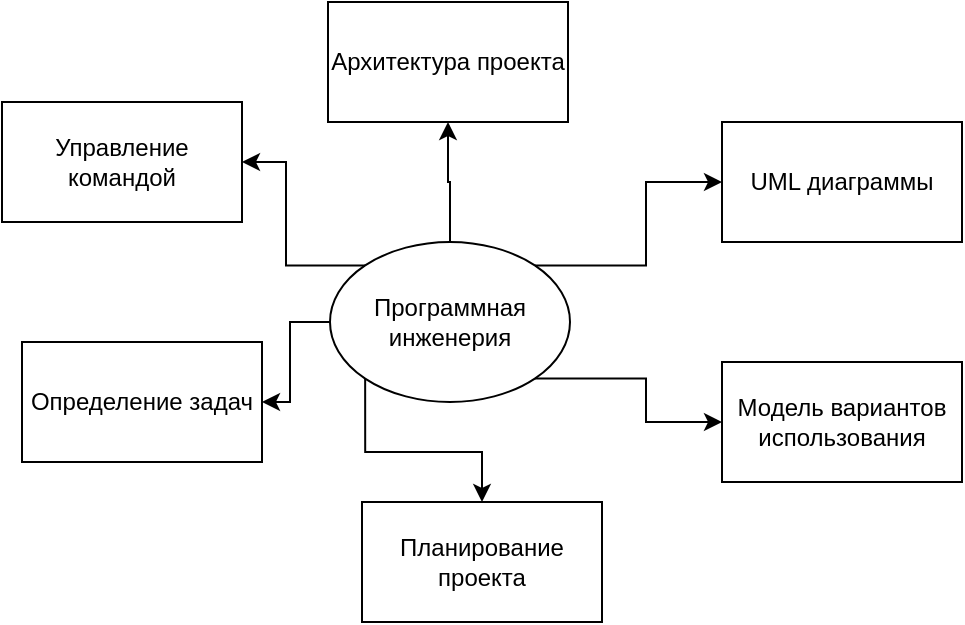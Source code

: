 <mxfile version="21.6.8" type="device">
  <diagram name="Страница — 1" id="PfaczfLrEo2HIrUR9auO">
    <mxGraphModel dx="864" dy="516" grid="1" gridSize="10" guides="1" tooltips="1" connect="1" arrows="1" fold="1" page="1" pageScale="1" pageWidth="827" pageHeight="1169" math="0" shadow="0">
      <root>
        <mxCell id="0" />
        <mxCell id="1" parent="0" />
        <mxCell id="-2Q0n8ln_qe0_djwJmo1-3" style="edgeStyle=orthogonalEdgeStyle;rounded=0;orthogonalLoop=1;jettySize=auto;html=1;exitX=1;exitY=0;exitDx=0;exitDy=0;" parent="1" source="-2Q0n8ln_qe0_djwJmo1-1" target="-2Q0n8ln_qe0_djwJmo1-2" edge="1">
          <mxGeometry relative="1" as="geometry" />
        </mxCell>
        <mxCell id="RnBcirLMjKb7YaK9QwF1-2" style="edgeStyle=orthogonalEdgeStyle;rounded=0;orthogonalLoop=1;jettySize=auto;html=1;exitX=0;exitY=0;exitDx=0;exitDy=0;entryX=1;entryY=0.5;entryDx=0;entryDy=0;" edge="1" parent="1" source="-2Q0n8ln_qe0_djwJmo1-1" target="RnBcirLMjKb7YaK9QwF1-1">
          <mxGeometry relative="1" as="geometry" />
        </mxCell>
        <mxCell id="RnBcirLMjKb7YaK9QwF1-12" style="edgeStyle=orthogonalEdgeStyle;rounded=0;orthogonalLoop=1;jettySize=auto;html=1;exitX=0;exitY=0.5;exitDx=0;exitDy=0;entryX=1;entryY=0.5;entryDx=0;entryDy=0;" edge="1" parent="1" source="-2Q0n8ln_qe0_djwJmo1-1" target="RnBcirLMjKb7YaK9QwF1-11">
          <mxGeometry relative="1" as="geometry" />
        </mxCell>
        <mxCell id="RnBcirLMjKb7YaK9QwF1-16" style="edgeStyle=orthogonalEdgeStyle;rounded=0;orthogonalLoop=1;jettySize=auto;html=1;exitX=0;exitY=1;exitDx=0;exitDy=0;entryX=0.5;entryY=0;entryDx=0;entryDy=0;" edge="1" parent="1" source="-2Q0n8ln_qe0_djwJmo1-1" target="RnBcirLMjKb7YaK9QwF1-15">
          <mxGeometry relative="1" as="geometry" />
        </mxCell>
        <mxCell id="RnBcirLMjKb7YaK9QwF1-18" style="edgeStyle=orthogonalEdgeStyle;rounded=0;orthogonalLoop=1;jettySize=auto;html=1;exitX=1;exitY=1;exitDx=0;exitDy=0;entryX=0;entryY=0.5;entryDx=0;entryDy=0;" edge="1" parent="1" source="-2Q0n8ln_qe0_djwJmo1-1" target="RnBcirLMjKb7YaK9QwF1-17">
          <mxGeometry relative="1" as="geometry" />
        </mxCell>
        <mxCell id="RnBcirLMjKb7YaK9QwF1-20" style="edgeStyle=orthogonalEdgeStyle;rounded=0;orthogonalLoop=1;jettySize=auto;html=1;exitX=0.5;exitY=0;exitDx=0;exitDy=0;entryX=0.5;entryY=1;entryDx=0;entryDy=0;" edge="1" parent="1" source="-2Q0n8ln_qe0_djwJmo1-1" target="RnBcirLMjKb7YaK9QwF1-19">
          <mxGeometry relative="1" as="geometry" />
        </mxCell>
        <mxCell id="-2Q0n8ln_qe0_djwJmo1-1" value="Программная инженерия" style="ellipse;whiteSpace=wrap;html=1;" parent="1" vertex="1">
          <mxGeometry x="354" y="290" width="120" height="80" as="geometry" />
        </mxCell>
        <mxCell id="-2Q0n8ln_qe0_djwJmo1-2" value="UML диаграммы" style="rounded=0;whiteSpace=wrap;html=1;" parent="1" vertex="1">
          <mxGeometry x="550" y="230" width="120" height="60" as="geometry" />
        </mxCell>
        <mxCell id="RnBcirLMjKb7YaK9QwF1-1" value="Управление командой" style="rounded=0;whiteSpace=wrap;html=1;" vertex="1" parent="1">
          <mxGeometry x="190" y="220" width="120" height="60" as="geometry" />
        </mxCell>
        <mxCell id="RnBcirLMjKb7YaK9QwF1-11" value="Определение задач" style="rounded=0;whiteSpace=wrap;html=1;" vertex="1" parent="1">
          <mxGeometry x="200" y="340" width="120" height="60" as="geometry" />
        </mxCell>
        <mxCell id="RnBcirLMjKb7YaK9QwF1-15" value="Планирование проекта" style="rounded=0;whiteSpace=wrap;html=1;" vertex="1" parent="1">
          <mxGeometry x="370" y="420" width="120" height="60" as="geometry" />
        </mxCell>
        <mxCell id="RnBcirLMjKb7YaK9QwF1-17" value="Модель вариантов использования" style="rounded=0;whiteSpace=wrap;html=1;" vertex="1" parent="1">
          <mxGeometry x="550" y="350" width="120" height="60" as="geometry" />
        </mxCell>
        <mxCell id="RnBcirLMjKb7YaK9QwF1-19" value="Архитектура проекта" style="rounded=0;whiteSpace=wrap;html=1;" vertex="1" parent="1">
          <mxGeometry x="353" y="170" width="120" height="60" as="geometry" />
        </mxCell>
      </root>
    </mxGraphModel>
  </diagram>
</mxfile>
